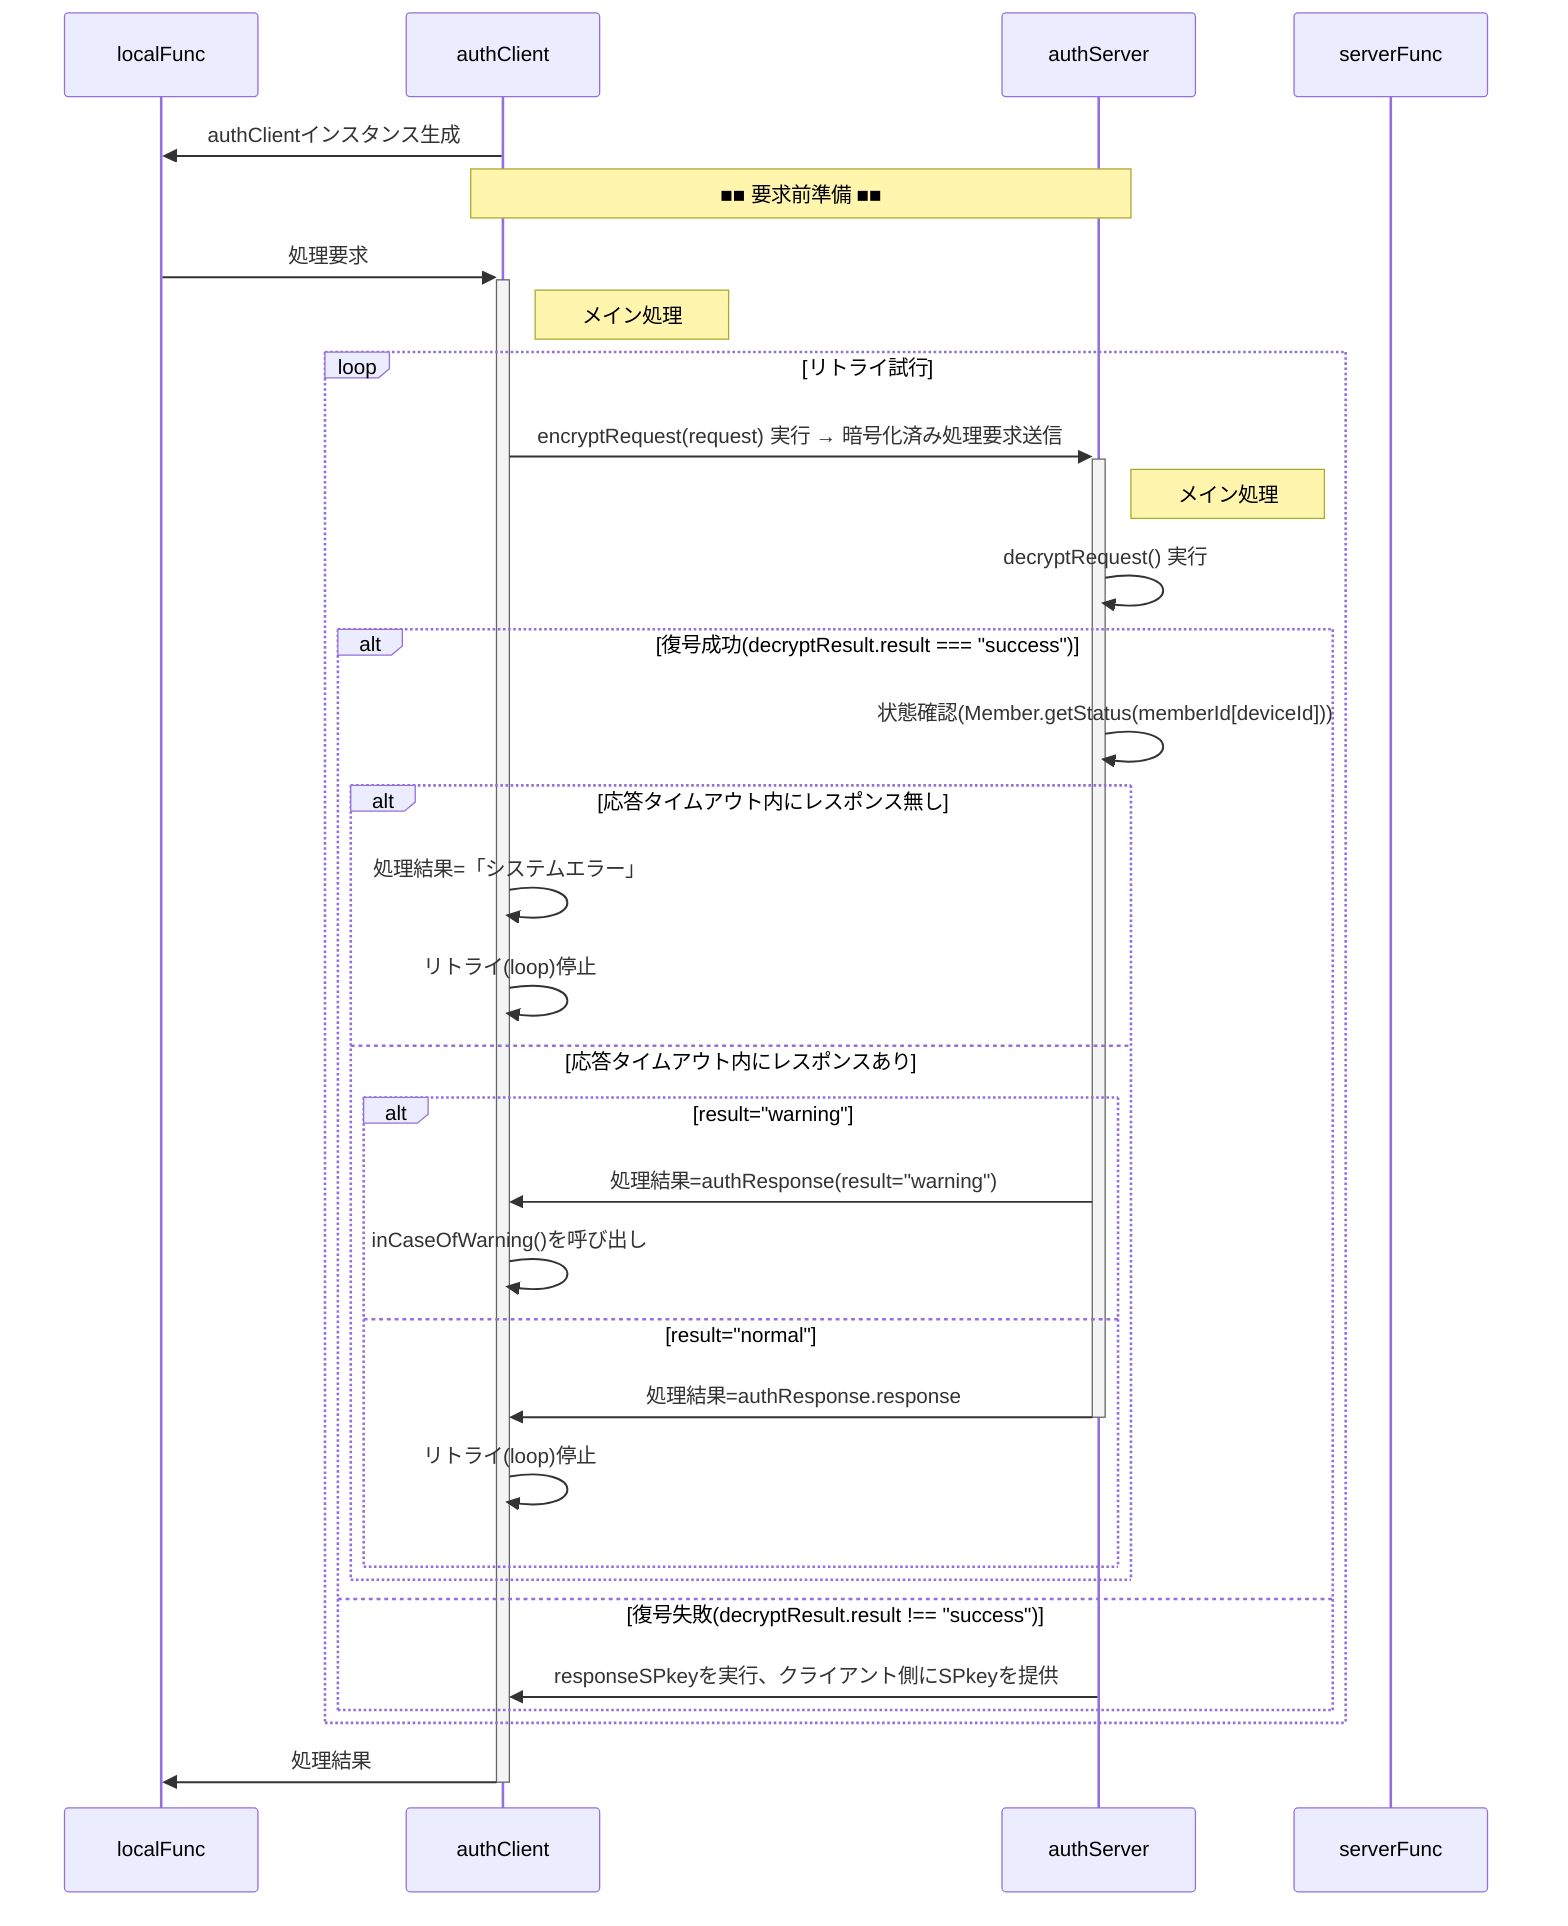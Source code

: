 sequenceDiagram
  %%actor user
  participant localFunc
  %%participant clientMail
  %%participant encryptRequest
  %%participant IndexedDB
  participant authClient
  participant authServer
  %%participant memberList
  %%participant decryptRequest
  participant serverFunc
  %%actor admin

  authClient->>localFunc: authClientインスタンス生成
  Note over authClient,authServer: ■■ 要求前準備 ■■
  localFunc->>+authClient: 処理要求
  Note right of authClient: メイン処理

  loop リトライ試行
    authClient->>+authServer: encryptRequest(request) 実行 → 暗号化済み処理要求送信
    Note right of authServer: メイン処理
    authServer->>authServer: decryptRequest() 実行
    alt 復号成功(decryptResult.result === "success")
      authServer->>authServer: 状態確認(Member.getStatus(memberId[deviceId]))
      alt 応答タイムアウト内にレスポンス無し
        authClient->>authClient: 処理結果=「システムエラー」
        authClient->>authClient: リトライ(loop)停止
      else 応答タイムアウト内にレスポンスあり
        alt result="warning"
          authServer->>authClient: 処理結果=authResponse(result="warning")
          authClient->>authClient: inCaseOfWarning()を呼び出し
        else result="normal"
          authServer->>-authClient: 処理結果=authResponse.response
          authClient->>authClient: リトライ(loop)停止
        end
      end
    else 復号失敗(decryptResult.result !== "success")
      authServer->>authClient: responseSPkeyを実行、クライアント側にSPkeyを提供
    end
  end
  authClient->>-localFunc: 処理結果